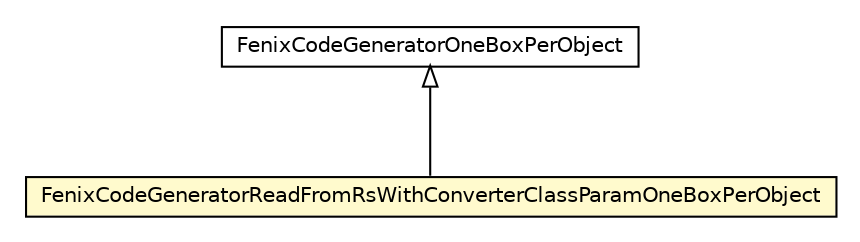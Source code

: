 #!/usr/local/bin/dot
#
# Class diagram 
# Generated by UMLGraph version 5.1 (http://www.umlgraph.org/)
#

digraph G {
	edge [fontname="Helvetica",fontsize=10,labelfontname="Helvetica",labelfontsize=10];
	node [fontname="Helvetica",fontsize=10,shape=plaintext];
	nodesep=0.25;
	ranksep=0.5;
	// pt.ist.fenixframework.pstm.dml.FenixCodeGeneratorReadFromRsWithConverterClassParamOneBoxPerObject
	c9052 [label=<<table title="pt.ist.fenixframework.pstm.dml.FenixCodeGeneratorReadFromRsWithConverterClassParamOneBoxPerObject" border="0" cellborder="1" cellspacing="0" cellpadding="2" port="p" bgcolor="lemonChiffon" href="./FenixCodeGeneratorReadFromRsWithConverterClassParamOneBoxPerObject.html">
		<tr><td><table border="0" cellspacing="0" cellpadding="1">
<tr><td align="center" balign="center"> FenixCodeGeneratorReadFromRsWithConverterClassParamOneBoxPerObject </td></tr>
		</table></td></tr>
		</table>>, fontname="Helvetica", fontcolor="black", fontsize=10.0];
	// pt.ist.fenixframework.pstm.dml.FenixCodeGeneratorOneBoxPerObject
	c9054 [label=<<table title="pt.ist.fenixframework.pstm.dml.FenixCodeGeneratorOneBoxPerObject" border="0" cellborder="1" cellspacing="0" cellpadding="2" port="p" href="./FenixCodeGeneratorOneBoxPerObject.html">
		<tr><td><table border="0" cellspacing="0" cellpadding="1">
<tr><td align="center" balign="center"> FenixCodeGeneratorOneBoxPerObject </td></tr>
		</table></td></tr>
		</table>>, fontname="Helvetica", fontcolor="black", fontsize=10.0];
	//pt.ist.fenixframework.pstm.dml.FenixCodeGeneratorReadFromRsWithConverterClassParamOneBoxPerObject extends pt.ist.fenixframework.pstm.dml.FenixCodeGeneratorOneBoxPerObject
	c9054:p -> c9052:p [dir=back,arrowtail=empty];
}

